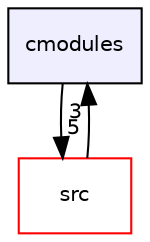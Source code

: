 digraph "cmodules" {
  compound=true
  node [ fontsize="10", fontname="Helvetica"];
  edge [ labelfontsize="10", labelfontname="Helvetica"];
  dir_5679dd64d832b63f5aa25779665c5cda [shape=box, label="cmodules", style="filled", fillcolor="#eeeeff", pencolor="black", URL="dir_5679dd64d832b63f5aa25779665c5cda.html"];
  dir_68267d1309a1af8e8297ef4c3efbcdba [shape=box label="src" fillcolor="white" style="filled" color="red" URL="dir_68267d1309a1af8e8297ef4c3efbcdba.html"];
  dir_5679dd64d832b63f5aa25779665c5cda->dir_68267d1309a1af8e8297ef4c3efbcdba [headlabel="5", labeldistance=1.5 headhref="dir_000000_000001.html"];
  dir_68267d1309a1af8e8297ef4c3efbcdba->dir_5679dd64d832b63f5aa25779665c5cda [headlabel="3", labeldistance=1.5 headhref="dir_000001_000000.html"];
}
